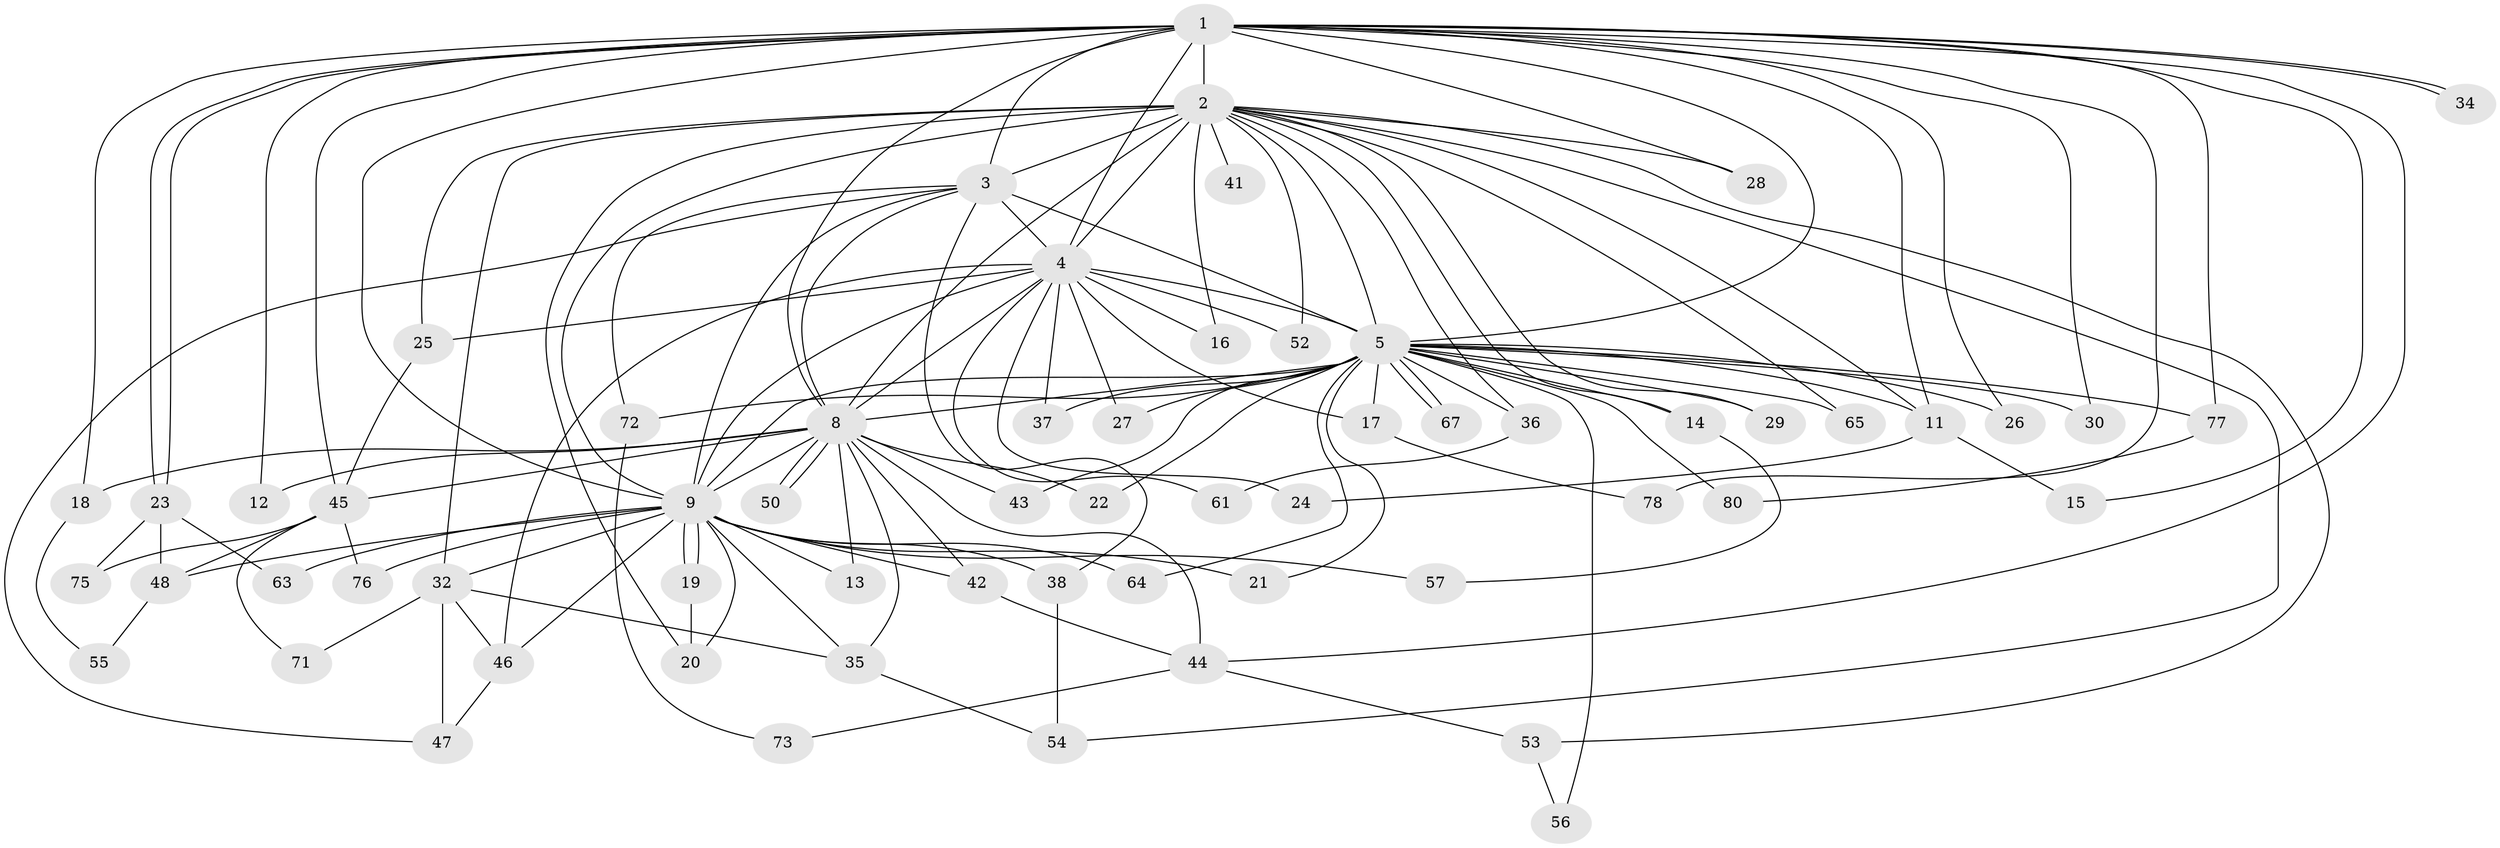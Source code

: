 // Generated by graph-tools (version 1.1) at 2025/51/02/27/25 19:51:45]
// undirected, 61 vertices, 137 edges
graph export_dot {
graph [start="1"]
  node [color=gray90,style=filled];
  1 [super="+60"];
  2 [super="+10"];
  3 [super="+33"];
  4 [super="+7"];
  5 [super="+6"];
  8 [super="+39"];
  9 [super="+31"];
  11 [super="+58"];
  12;
  13;
  14;
  15;
  16 [super="+62"];
  17 [super="+40"];
  18;
  19 [super="+66"];
  20;
  21;
  22;
  23 [super="+49"];
  24;
  25;
  26;
  27;
  28;
  29;
  30;
  32 [super="+59"];
  34;
  35 [super="+79"];
  36;
  37;
  38;
  41;
  42;
  43;
  44 [super="+51"];
  45 [super="+74"];
  46 [super="+81"];
  47;
  48 [super="+70"];
  50;
  52;
  53;
  54 [super="+68"];
  55;
  56 [super="+69"];
  57;
  61;
  63;
  64;
  65;
  67;
  71;
  72;
  73;
  75;
  76;
  77;
  78;
  80;
  1 -- 2 [weight=2];
  1 -- 3;
  1 -- 4 [weight=2];
  1 -- 5 [weight=2];
  1 -- 8;
  1 -- 9 [weight=2];
  1 -- 11;
  1 -- 12;
  1 -- 15;
  1 -- 18;
  1 -- 23;
  1 -- 23;
  1 -- 26;
  1 -- 28;
  1 -- 30;
  1 -- 34;
  1 -- 34;
  1 -- 44;
  1 -- 77;
  1 -- 78;
  1 -- 45;
  2 -- 3 [weight=2];
  2 -- 4 [weight=4];
  2 -- 5 [weight=4];
  2 -- 8 [weight=2];
  2 -- 9 [weight=2];
  2 -- 11;
  2 -- 28;
  2 -- 65;
  2 -- 14;
  2 -- 16 [weight=2];
  2 -- 20;
  2 -- 25;
  2 -- 29;
  2 -- 32;
  2 -- 36;
  2 -- 41;
  2 -- 52;
  2 -- 53;
  2 -- 54;
  3 -- 4 [weight=2];
  3 -- 5 [weight=3];
  3 -- 8;
  3 -- 9;
  3 -- 38;
  3 -- 47;
  3 -- 72;
  4 -- 5 [weight=4];
  4 -- 8 [weight=3];
  4 -- 9 [weight=2];
  4 -- 25;
  4 -- 27;
  4 -- 52;
  4 -- 61;
  4 -- 37;
  4 -- 46;
  4 -- 16;
  4 -- 17;
  4 -- 24;
  5 -- 8 [weight=2];
  5 -- 9 [weight=2];
  5 -- 17;
  5 -- 30;
  5 -- 43;
  5 -- 67;
  5 -- 67;
  5 -- 72;
  5 -- 77;
  5 -- 64;
  5 -- 65;
  5 -- 14;
  5 -- 80;
  5 -- 21;
  5 -- 22;
  5 -- 26;
  5 -- 27;
  5 -- 29;
  5 -- 36;
  5 -- 37;
  5 -- 56;
  5 -- 11;
  8 -- 9;
  8 -- 12;
  8 -- 13;
  8 -- 18;
  8 -- 22;
  8 -- 42;
  8 -- 43;
  8 -- 45;
  8 -- 50;
  8 -- 50;
  8 -- 35;
  8 -- 44;
  9 -- 13;
  9 -- 19;
  9 -- 19;
  9 -- 20;
  9 -- 21 [weight=2];
  9 -- 32;
  9 -- 35;
  9 -- 38;
  9 -- 42;
  9 -- 46;
  9 -- 48 [weight=2];
  9 -- 63;
  9 -- 64;
  9 -- 76;
  9 -- 57;
  11 -- 15;
  11 -- 24;
  14 -- 57;
  17 -- 78;
  18 -- 55;
  19 -- 20;
  23 -- 63;
  23 -- 48;
  23 -- 75;
  25 -- 45;
  32 -- 35;
  32 -- 47;
  32 -- 71;
  32 -- 46;
  35 -- 54;
  36 -- 61;
  38 -- 54;
  42 -- 44;
  44 -- 73;
  44 -- 53;
  45 -- 48;
  45 -- 71;
  45 -- 75;
  45 -- 76;
  46 -- 47;
  48 -- 55;
  53 -- 56;
  72 -- 73;
  77 -- 80;
}
